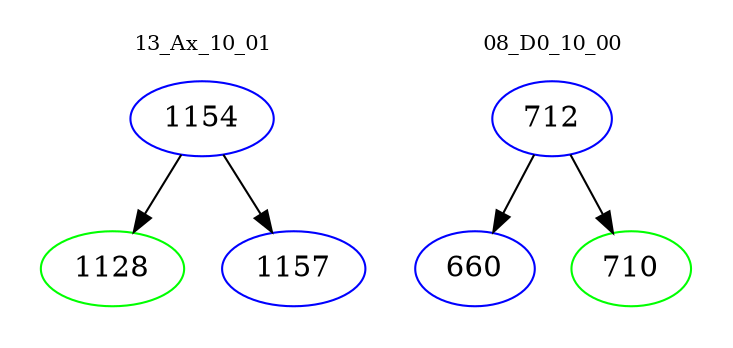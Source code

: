 digraph{
subgraph cluster_0 {
color = white
label = "13_Ax_10_01";
fontsize=10;
T0_1154 [label="1154", color="blue"]
T0_1154 -> T0_1128 [color="black"]
T0_1128 [label="1128", color="green"]
T0_1154 -> T0_1157 [color="black"]
T0_1157 [label="1157", color="blue"]
}
subgraph cluster_1 {
color = white
label = "08_D0_10_00";
fontsize=10;
T1_712 [label="712", color="blue"]
T1_712 -> T1_660 [color="black"]
T1_660 [label="660", color="blue"]
T1_712 -> T1_710 [color="black"]
T1_710 [label="710", color="green"]
}
}

